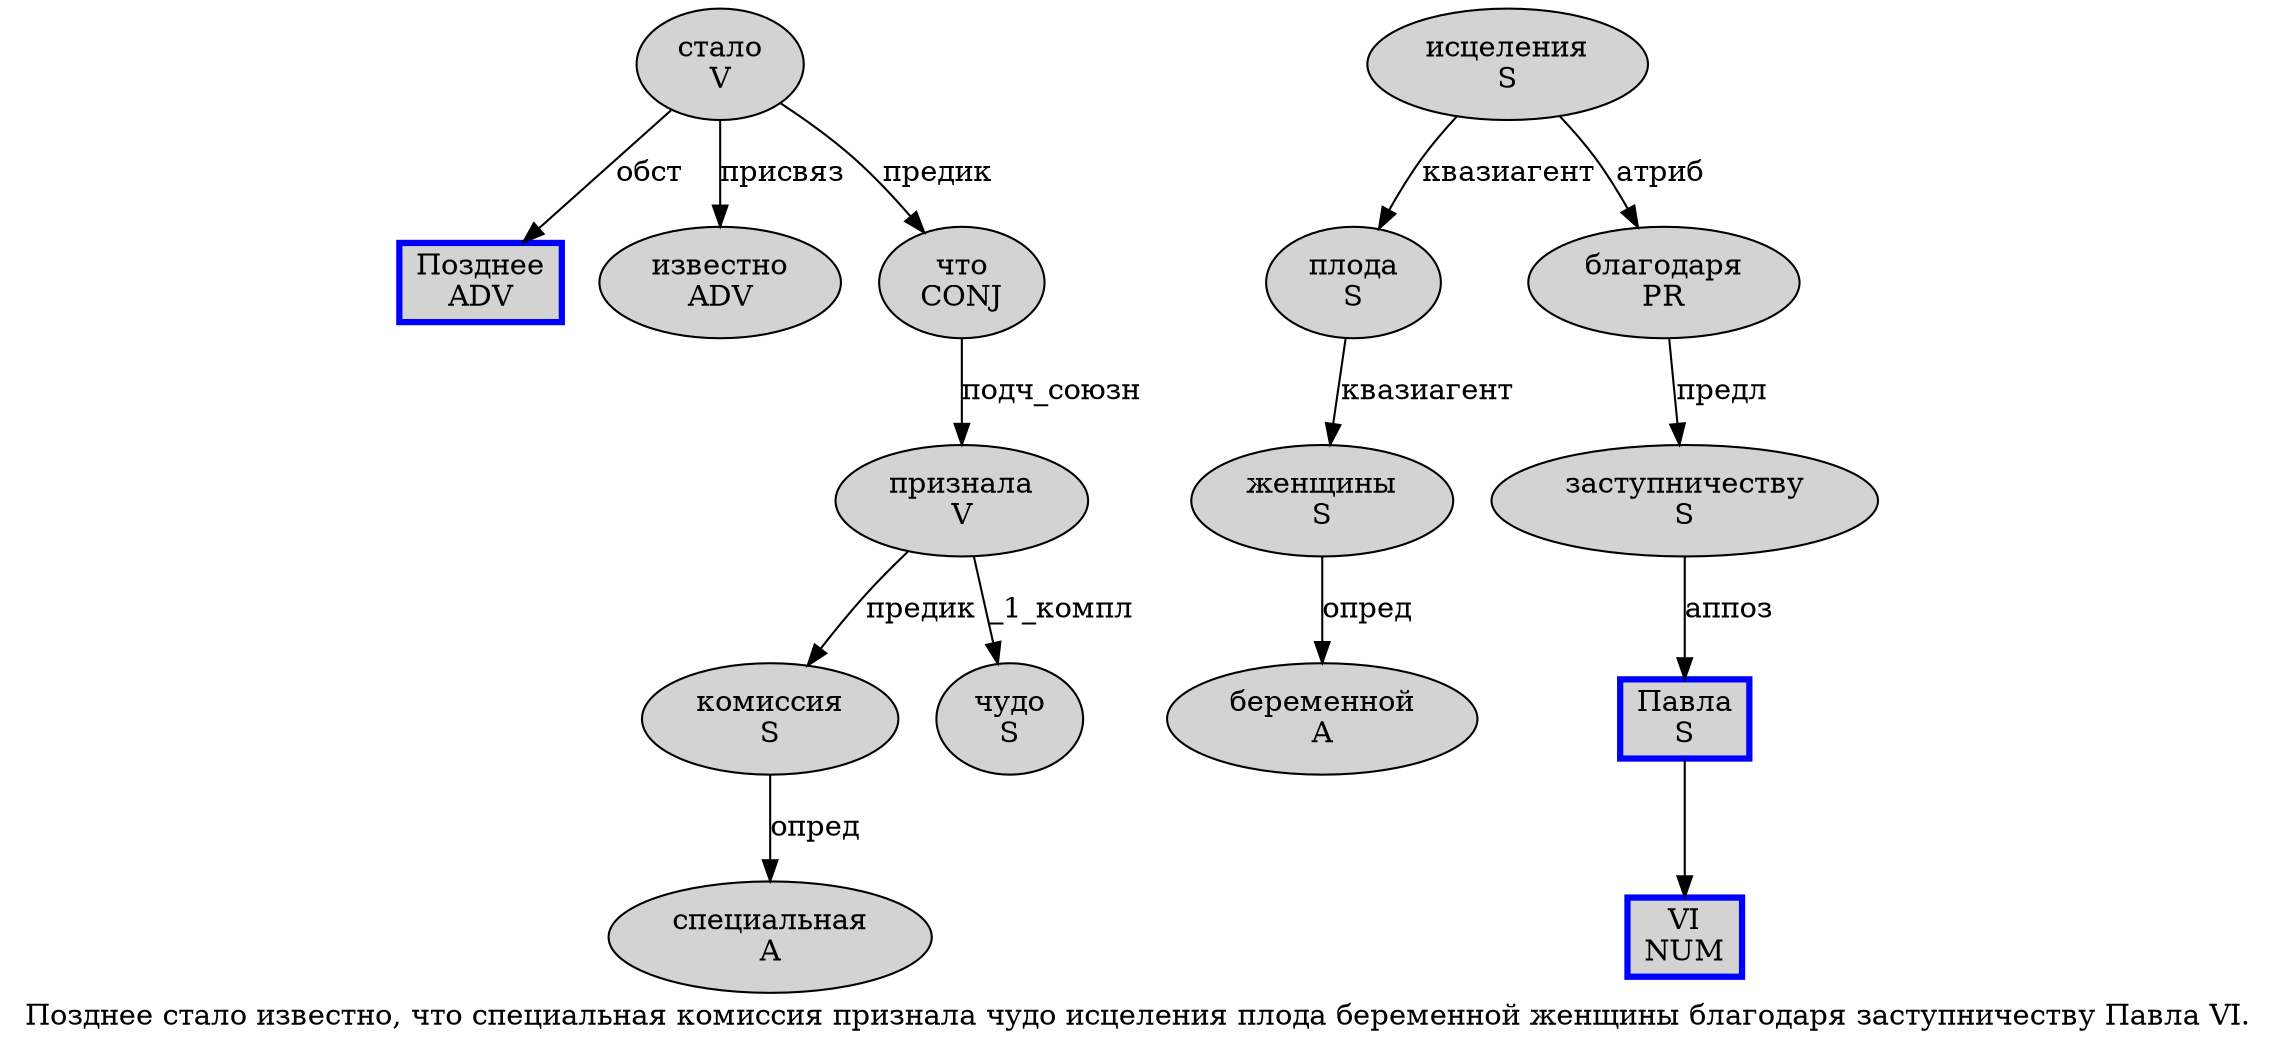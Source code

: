 digraph SENTENCE_1572 {
	graph [label="Позднее стало известно, что специальная комиссия признала чудо исцеления плода беременной женщины благодаря заступничеству Павла VI."]
	node [style=filled]
		0 [label="Позднее
ADV" color=blue fillcolor=lightgray penwidth=3 shape=box]
		1 [label="стало
V" color="" fillcolor=lightgray penwidth=1 shape=ellipse]
		2 [label="известно
ADV" color="" fillcolor=lightgray penwidth=1 shape=ellipse]
		4 [label="что
CONJ" color="" fillcolor=lightgray penwidth=1 shape=ellipse]
		5 [label="специальная
A" color="" fillcolor=lightgray penwidth=1 shape=ellipse]
		6 [label="комиссия
S" color="" fillcolor=lightgray penwidth=1 shape=ellipse]
		7 [label="признала
V" color="" fillcolor=lightgray penwidth=1 shape=ellipse]
		8 [label="чудо
S" color="" fillcolor=lightgray penwidth=1 shape=ellipse]
		9 [label="исцеления
S" color="" fillcolor=lightgray penwidth=1 shape=ellipse]
		10 [label="плода
S" color="" fillcolor=lightgray penwidth=1 shape=ellipse]
		11 [label="беременной
A" color="" fillcolor=lightgray penwidth=1 shape=ellipse]
		12 [label="женщины
S" color="" fillcolor=lightgray penwidth=1 shape=ellipse]
		13 [label="благодаря
PR" color="" fillcolor=lightgray penwidth=1 shape=ellipse]
		14 [label="заступничеству
S" color="" fillcolor=lightgray penwidth=1 shape=ellipse]
		15 [label="Павла
S" color=blue fillcolor=lightgray penwidth=3 shape=box]
		16 [label="VI
NUM" color=blue fillcolor=lightgray penwidth=3 shape=box]
			10 -> 12 [label="квазиагент"]
			14 -> 15 [label="аппоз"]
			6 -> 5 [label="опред"]
			12 -> 11 [label="опред"]
			7 -> 6 [label="предик"]
			7 -> 8 [label="_1_компл"]
			4 -> 7 [label="подч_союзн"]
			9 -> 10 [label="квазиагент"]
			9 -> 13 [label="атриб"]
			1 -> 0 [label="обст"]
			1 -> 2 [label="присвяз"]
			1 -> 4 [label="предик"]
			13 -> 14 [label="предл"]
			15 -> 16
}